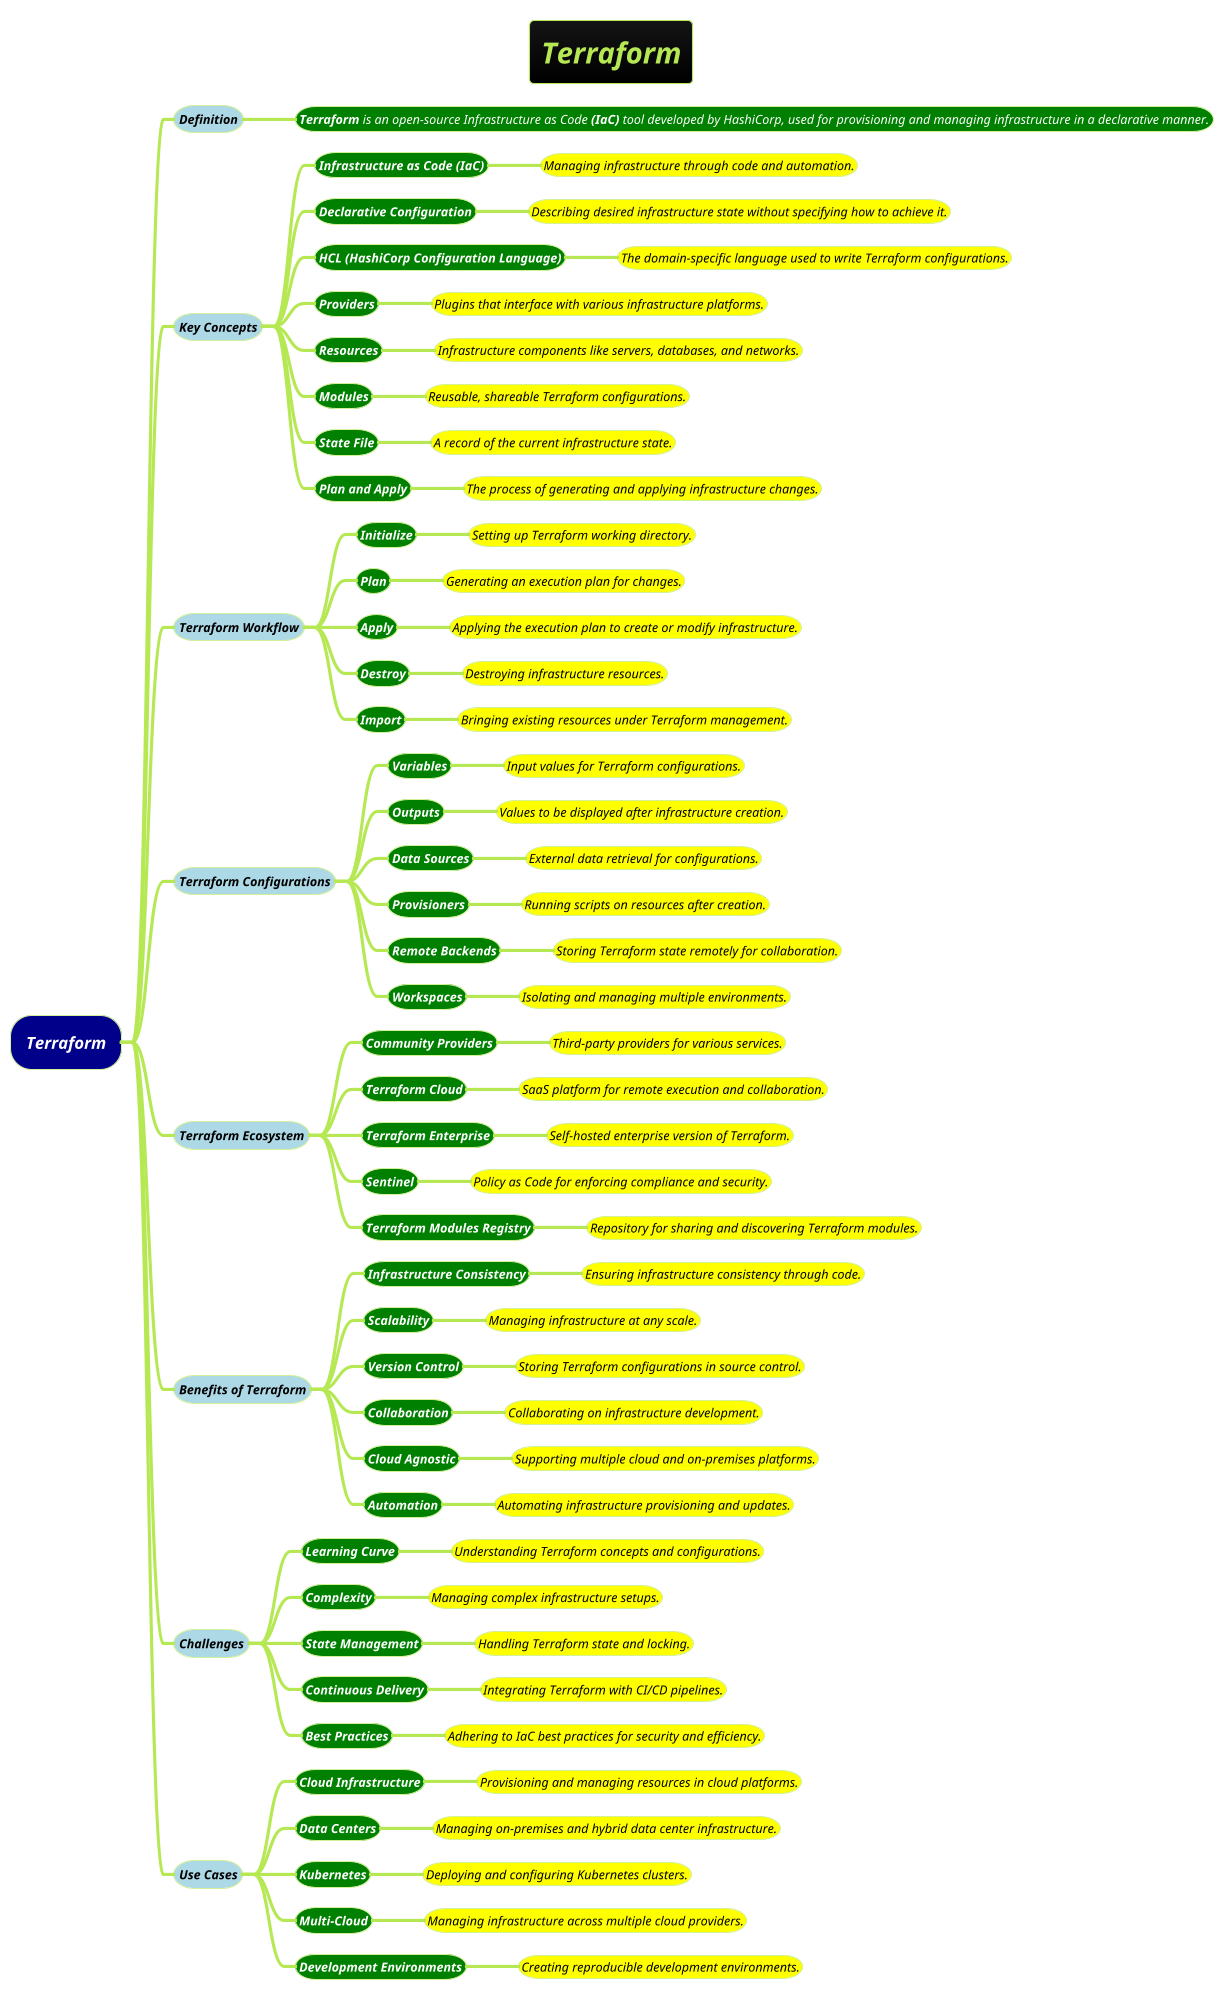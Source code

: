 @startmindmap
title =<i>Terraform
!theme hacker

*[#darkblue] <i><color #white>Terraform
**[#lightblue] <i><color #black><size:12>Definition
***[#green] <i><color #white><size:12>**Terraform** is an open-source Infrastructure as Code **(IaC)** tool developed by HashiCorp, used for provisioning and managing infrastructure in a declarative manner.

**[#lightblue] <i><color #black><size:12>Key Concepts
***[#green] <b><i><color #white><size:12>Infrastructure as Code **(IaC)**
****[#yellow] <i><color #black><size:12>Managing infrastructure through code and automation.
***[#green] <b><i><color #white><size:12>Declarative Configuration
****[#yellow] <i><color #black><size:12>Describing desired infrastructure state without specifying how to achieve it.
***[#green] <b><i><color #white><size:12>HCL **(HashiCorp Configuration Language)**
****[#yellow] <i><color #black><size:12>The domain-specific language used to write Terraform configurations.
***[#green] <b><i><color #white><size:12>Providers
****[#yellow] <i><color #black><size:12>Plugins that interface with various infrastructure platforms.
***[#green] <b><i><color #white><size:12>Resources
****[#yellow] <i><color #black><size:12>Infrastructure components like servers, databases, and networks.
***[#green] <b><i><color #white><size:12>Modules
****[#yellow] <i><color #black><size:12>Reusable, shareable Terraform configurations.
***[#green] <b><i><color #white><size:12>State File
****[#yellow] <i><color #black><size:12>A record of the current infrastructure state.
***[#green] <b><i><color #white><size:12>Plan and Apply
****[#yellow] <i><color #black><size:12>The process of generating and applying infrastructure changes.

**[#lightblue] <i><color #black><size:12>Terraform Workflow
***[#green] <b><i><color #white><size:12>Initialize
****[#yellow] <i><color #black><size:12>Setting up Terraform working directory.
***[#green] <b><i><color #white><size:12>Plan
****[#yellow] <i><color #black><size:12>Generating an execution plan for changes.
***[#green] <b><i><color #white><size:12>Apply
****[#yellow] <i><color #black><size:12>Applying the execution plan to create or modify infrastructure.
***[#green] <b><i><color #white><size:12>Destroy
****[#yellow] <i><color #black><size:12>Destroying infrastructure resources.
***[#green] <b><i><color #white><size:12>Import
****[#yellow] <i><color #black><size:12>Bringing existing resources under Terraform management.

**[#lightblue] <i><color #black><size:12>Terraform Configurations
***[#green] <b><i><color #white><size:12>Variables
****[#yellow] <i><color #black><size:12>Input values for Terraform configurations.
***[#green] <b><i><color #white><size:12>Outputs
****[#yellow] <i><color #black><size:12>Values to be displayed after infrastructure creation.
***[#green] <b><i><color #white><size:12>Data Sources
****[#yellow] <i><color #black><size:12>External data retrieval for configurations.
***[#green] <b><i><color #white><size:12>Provisioners
****[#yellow] <i><color #black><size:12>Running scripts on resources after creation.
***[#green] <b><i><color #white><size:12>Remote Backends
****[#yellow] <i><color #black><size:12>Storing Terraform state remotely for collaboration.
***[#green] <b><i><color #white><size:12>Workspaces
****[#yellow] <i><color #black><size:12>Isolating and managing multiple environments.

**[#lightblue] <i><color #black><size:12>Terraform Ecosystem
***[#green] <b><i><color #white><size:12>Community Providers
****[#yellow] <i><color #black><size:12>Third-party providers for various services.
***[#green] <b><i><color #white><size:12>Terraform Cloud
****[#yellow] <i><color #black><size:12>SaaS platform for remote execution and collaboration.
***[#green] <b><i><color #white><size:12>Terraform Enterprise
****[#yellow] <i><color #black><size:12>Self-hosted enterprise version of Terraform.
***[#green] <b><i><color #white><size:12>Sentinel
****[#yellow] <i><color #black><size:12>Policy as Code for enforcing compliance and security.
***[#green] <b><i><color #white><size:12>Terraform Modules Registry
****[#yellow] <i><color #black><size:12>Repository for sharing and discovering Terraform modules.

**[#lightblue] <i><color #black><size:12>Benefits of Terraform
***[#green] <b><i><color #white><size:12>Infrastructure Consistency
****[#yellow] <i><color #black><size:12>Ensuring infrastructure consistency through code.
***[#green] <b><i><color #white><size:12>Scalability
****[#yellow] <i><color #black><size:12>Managing infrastructure at any scale.
***[#green] <b><i><color #white><size:12>Version Control
****[#yellow] <i><color #black><size:12>Storing Terraform configurations in source control.
***[#green] <b><i><color #white><size:12>Collaboration
****[#yellow] <i><color #black><size:12>Collaborating on infrastructure development.
***[#green] <b><i><color #white><size:12>Cloud Agnostic
****[#yellow] <i><color #black><size:12>Supporting multiple cloud and on-premises platforms.
***[#green] <b><i><color #white><size:12>Automation
****[#yellow] <i><color #black><size:12>Automating infrastructure provisioning and updates.

**[#lightblue] <i><color #black><size:12>Challenges
***[#green] <b><i><color #white><size:12>Learning Curve
****[#yellow] <i><color #black><size:12>Understanding Terraform concepts and configurations.
***[#green] <b><i><color #white><size:12>Complexity
****[#yellow] <i><color #black><size:12>Managing complex infrastructure setups.
***[#green] <b><i><color #white><size:12>State Management
****[#yellow] <i><color #black><size:12>Handling Terraform state and locking.
***[#green] <b><i><color #white><size:12>Continuous Delivery
****[#yellow] <i><color #black><size:12>Integrating Terraform with CI/CD pipelines.
***[#green] <b><i><color #white><size:12>Best Practices
****[#yellow] <i><color #black><size:12>Adhering to IaC best practices for security and efficiency.

**[#lightblue] <i><color #black><size:12>Use Cases
***[#green] <b><i><color #white><size:12>Cloud Infrastructure
****[#yellow] <i><color #black><size:12>Provisioning and managing resources in cloud platforms.
***[#green] <b><i><color #white><size:12>Data Centers
****[#yellow] <i><color #black><size:12>Managing on-premises and hybrid data center infrastructure.
***[#green] <b><i><color #white><size:12>Kubernetes
****[#yellow] <i><color #black><size:12>Deploying and configuring Kubernetes clusters.
***[#green] <b><i><color #white><size:12>Multi-Cloud
****[#yellow] <i><color #black><size:12>Managing infrastructure across multiple cloud providers.
***[#green] <b><i><color #white><size:12>Development Environments
****[#yellow] <i><color #black><size:12>Creating reproducible development environments.

@endmindmap
